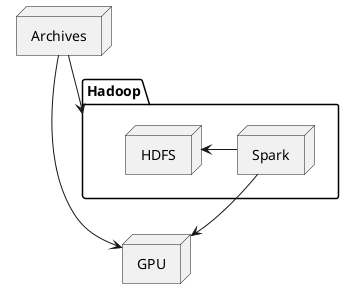 @startuml

package Hadoop{
node HDFS
node Spark
HDFS <-r- Spark
}

node Archives
node GPU
Archives --> Hadoop
Archives -r-> GPU
Spark --> GPU

@enduml